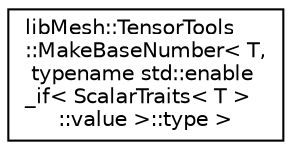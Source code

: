 digraph "类继承关系图"
{
 // INTERACTIVE_SVG=YES
  edge [fontname="Helvetica",fontsize="10",labelfontname="Helvetica",labelfontsize="10"];
  node [fontname="Helvetica",fontsize="10",shape=record];
  rankdir="LR";
  Node1 [label="libMesh::TensorTools\l::MakeBaseNumber\< T,\l typename std::enable\l_if\< ScalarTraits\< T \>\l::value \>::type \>",height=0.2,width=0.4,color="black", fillcolor="white", style="filled",URL="$structlibMesh_1_1TensorTools_1_1MakeBaseNumber_3_01T_00_01typename_01std_1_1enable__if_3_01Scala443ec0f8454bf1fb7a66806aea974eb3.html",tooltip="此模板特化表示对于标量类型，将使用MakeNumber来创建基础数值类型。 "];
}
